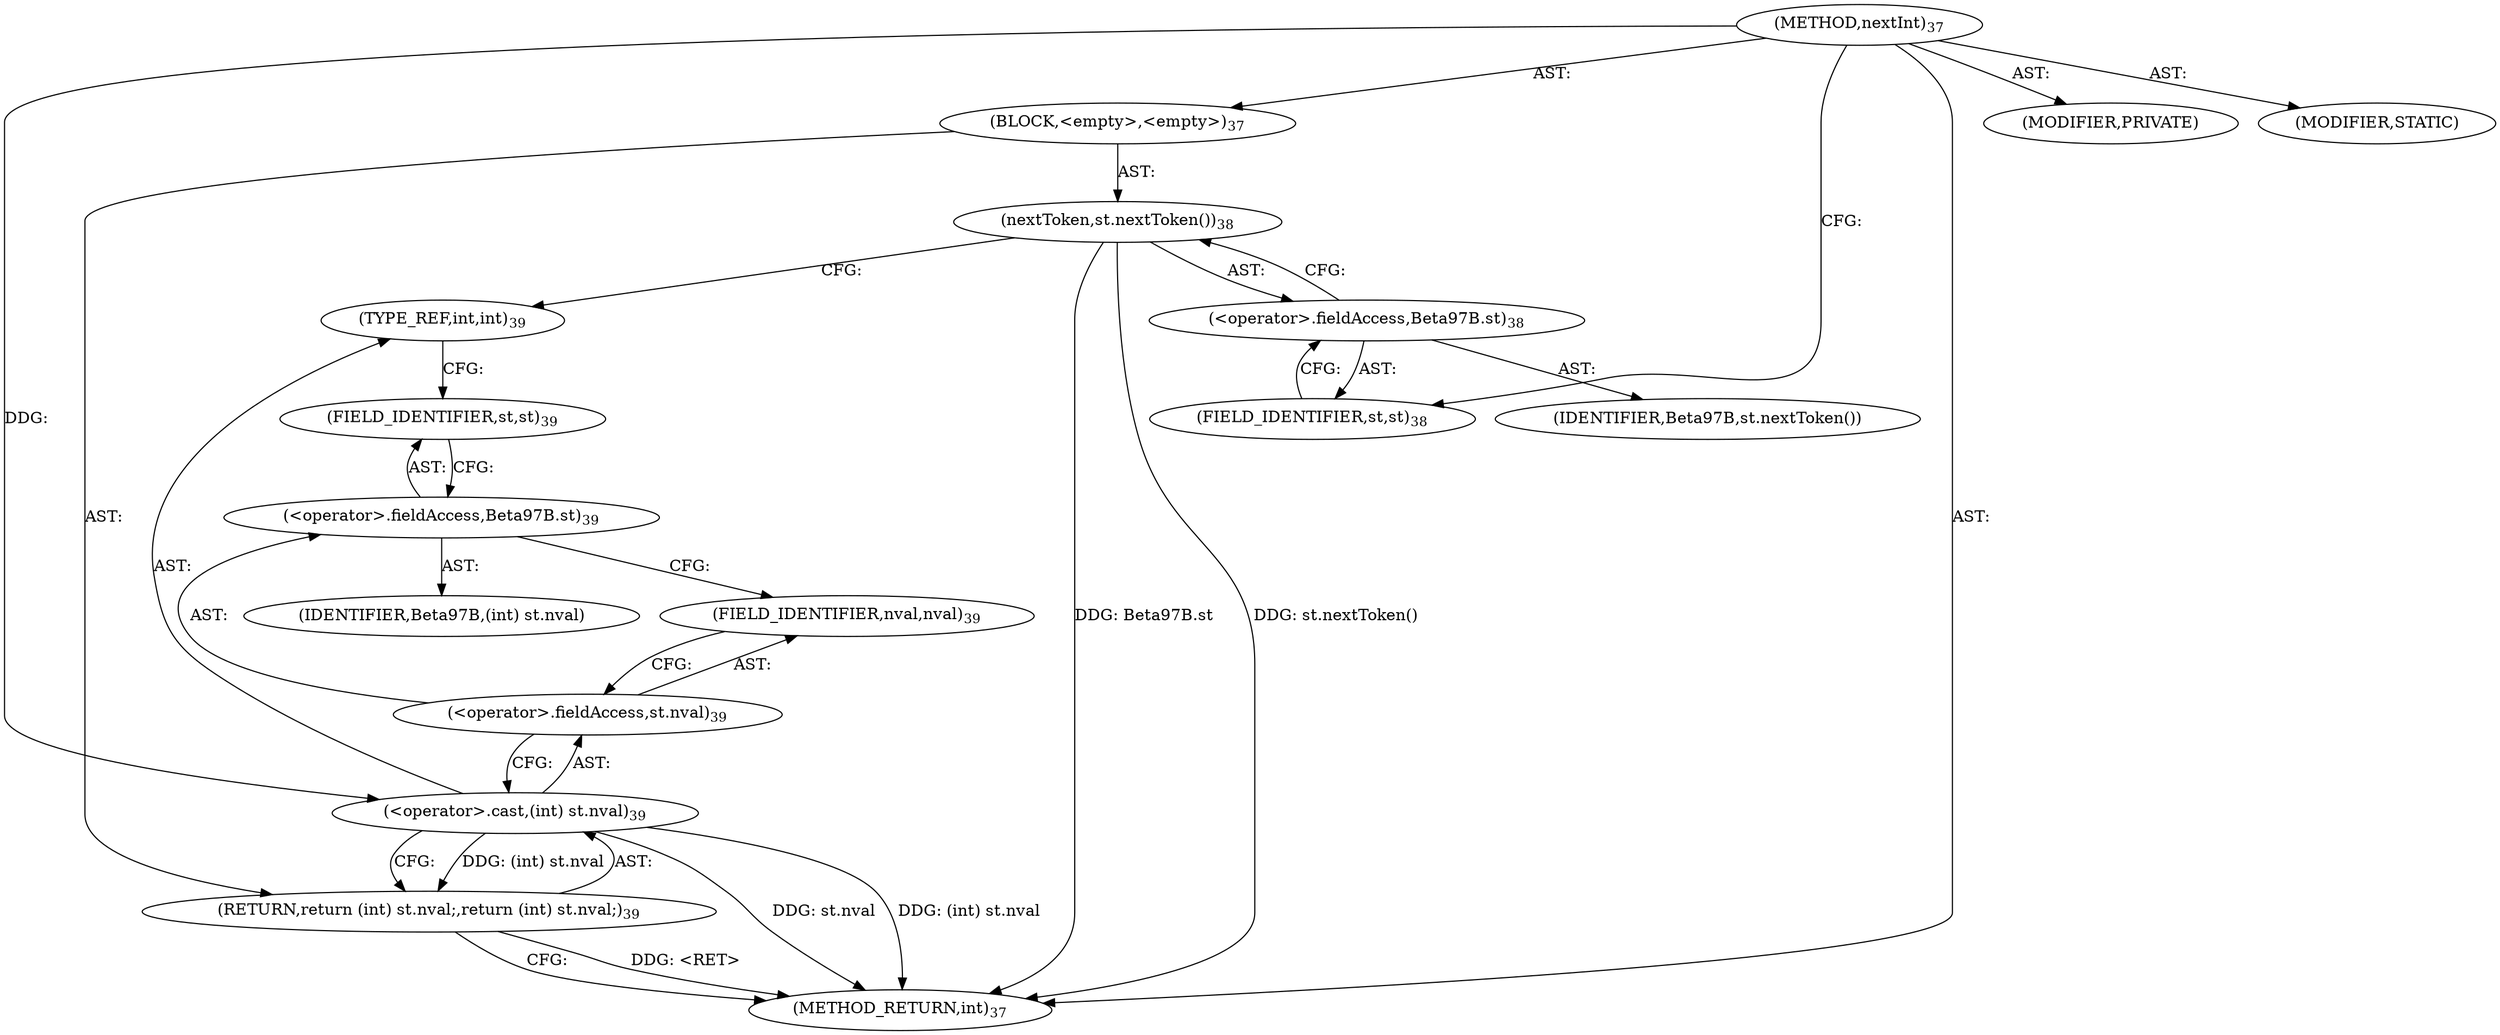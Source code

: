 digraph "nextInt" {  
"163" [label = <(METHOD,nextInt)<SUB>37</SUB>> ]
"164" [label = <(BLOCK,&lt;empty&gt;,&lt;empty&gt;)<SUB>37</SUB>> ]
"165" [label = <(nextToken,st.nextToken())<SUB>38</SUB>> ]
"166" [label = <(&lt;operator&gt;.fieldAccess,Beta97B.st)<SUB>38</SUB>> ]
"167" [label = <(IDENTIFIER,Beta97B,st.nextToken())> ]
"168" [label = <(FIELD_IDENTIFIER,st,st)<SUB>38</SUB>> ]
"169" [label = <(RETURN,return (int) st.nval;,return (int) st.nval;)<SUB>39</SUB>> ]
"170" [label = <(&lt;operator&gt;.cast,(int) st.nval)<SUB>39</SUB>> ]
"171" [label = <(TYPE_REF,int,int)<SUB>39</SUB>> ]
"172" [label = <(&lt;operator&gt;.fieldAccess,st.nval)<SUB>39</SUB>> ]
"173" [label = <(&lt;operator&gt;.fieldAccess,Beta97B.st)<SUB>39</SUB>> ]
"174" [label = <(IDENTIFIER,Beta97B,(int) st.nval)> ]
"175" [label = <(FIELD_IDENTIFIER,st,st)<SUB>39</SUB>> ]
"176" [label = <(FIELD_IDENTIFIER,nval,nval)<SUB>39</SUB>> ]
"177" [label = <(MODIFIER,PRIVATE)> ]
"178" [label = <(MODIFIER,STATIC)> ]
"179" [label = <(METHOD_RETURN,int)<SUB>37</SUB>> ]
  "163" -> "164"  [ label = "AST: "] 
  "163" -> "177"  [ label = "AST: "] 
  "163" -> "178"  [ label = "AST: "] 
  "163" -> "179"  [ label = "AST: "] 
  "164" -> "165"  [ label = "AST: "] 
  "164" -> "169"  [ label = "AST: "] 
  "165" -> "166"  [ label = "AST: "] 
  "166" -> "167"  [ label = "AST: "] 
  "166" -> "168"  [ label = "AST: "] 
  "169" -> "170"  [ label = "AST: "] 
  "170" -> "171"  [ label = "AST: "] 
  "170" -> "172"  [ label = "AST: "] 
  "172" -> "173"  [ label = "AST: "] 
  "172" -> "176"  [ label = "AST: "] 
  "173" -> "174"  [ label = "AST: "] 
  "173" -> "175"  [ label = "AST: "] 
  "165" -> "171"  [ label = "CFG: "] 
  "169" -> "179"  [ label = "CFG: "] 
  "166" -> "165"  [ label = "CFG: "] 
  "170" -> "169"  [ label = "CFG: "] 
  "168" -> "166"  [ label = "CFG: "] 
  "171" -> "175"  [ label = "CFG: "] 
  "172" -> "170"  [ label = "CFG: "] 
  "173" -> "176"  [ label = "CFG: "] 
  "176" -> "172"  [ label = "CFG: "] 
  "175" -> "173"  [ label = "CFG: "] 
  "163" -> "168"  [ label = "CFG: "] 
  "169" -> "179"  [ label = "DDG: &lt;RET&gt;"] 
  "165" -> "179"  [ label = "DDG: Beta97B.st"] 
  "165" -> "179"  [ label = "DDG: st.nextToken()"] 
  "170" -> "179"  [ label = "DDG: st.nval"] 
  "170" -> "179"  [ label = "DDG: (int) st.nval"] 
  "170" -> "169"  [ label = "DDG: (int) st.nval"] 
  "163" -> "170"  [ label = "DDG: "] 
}
